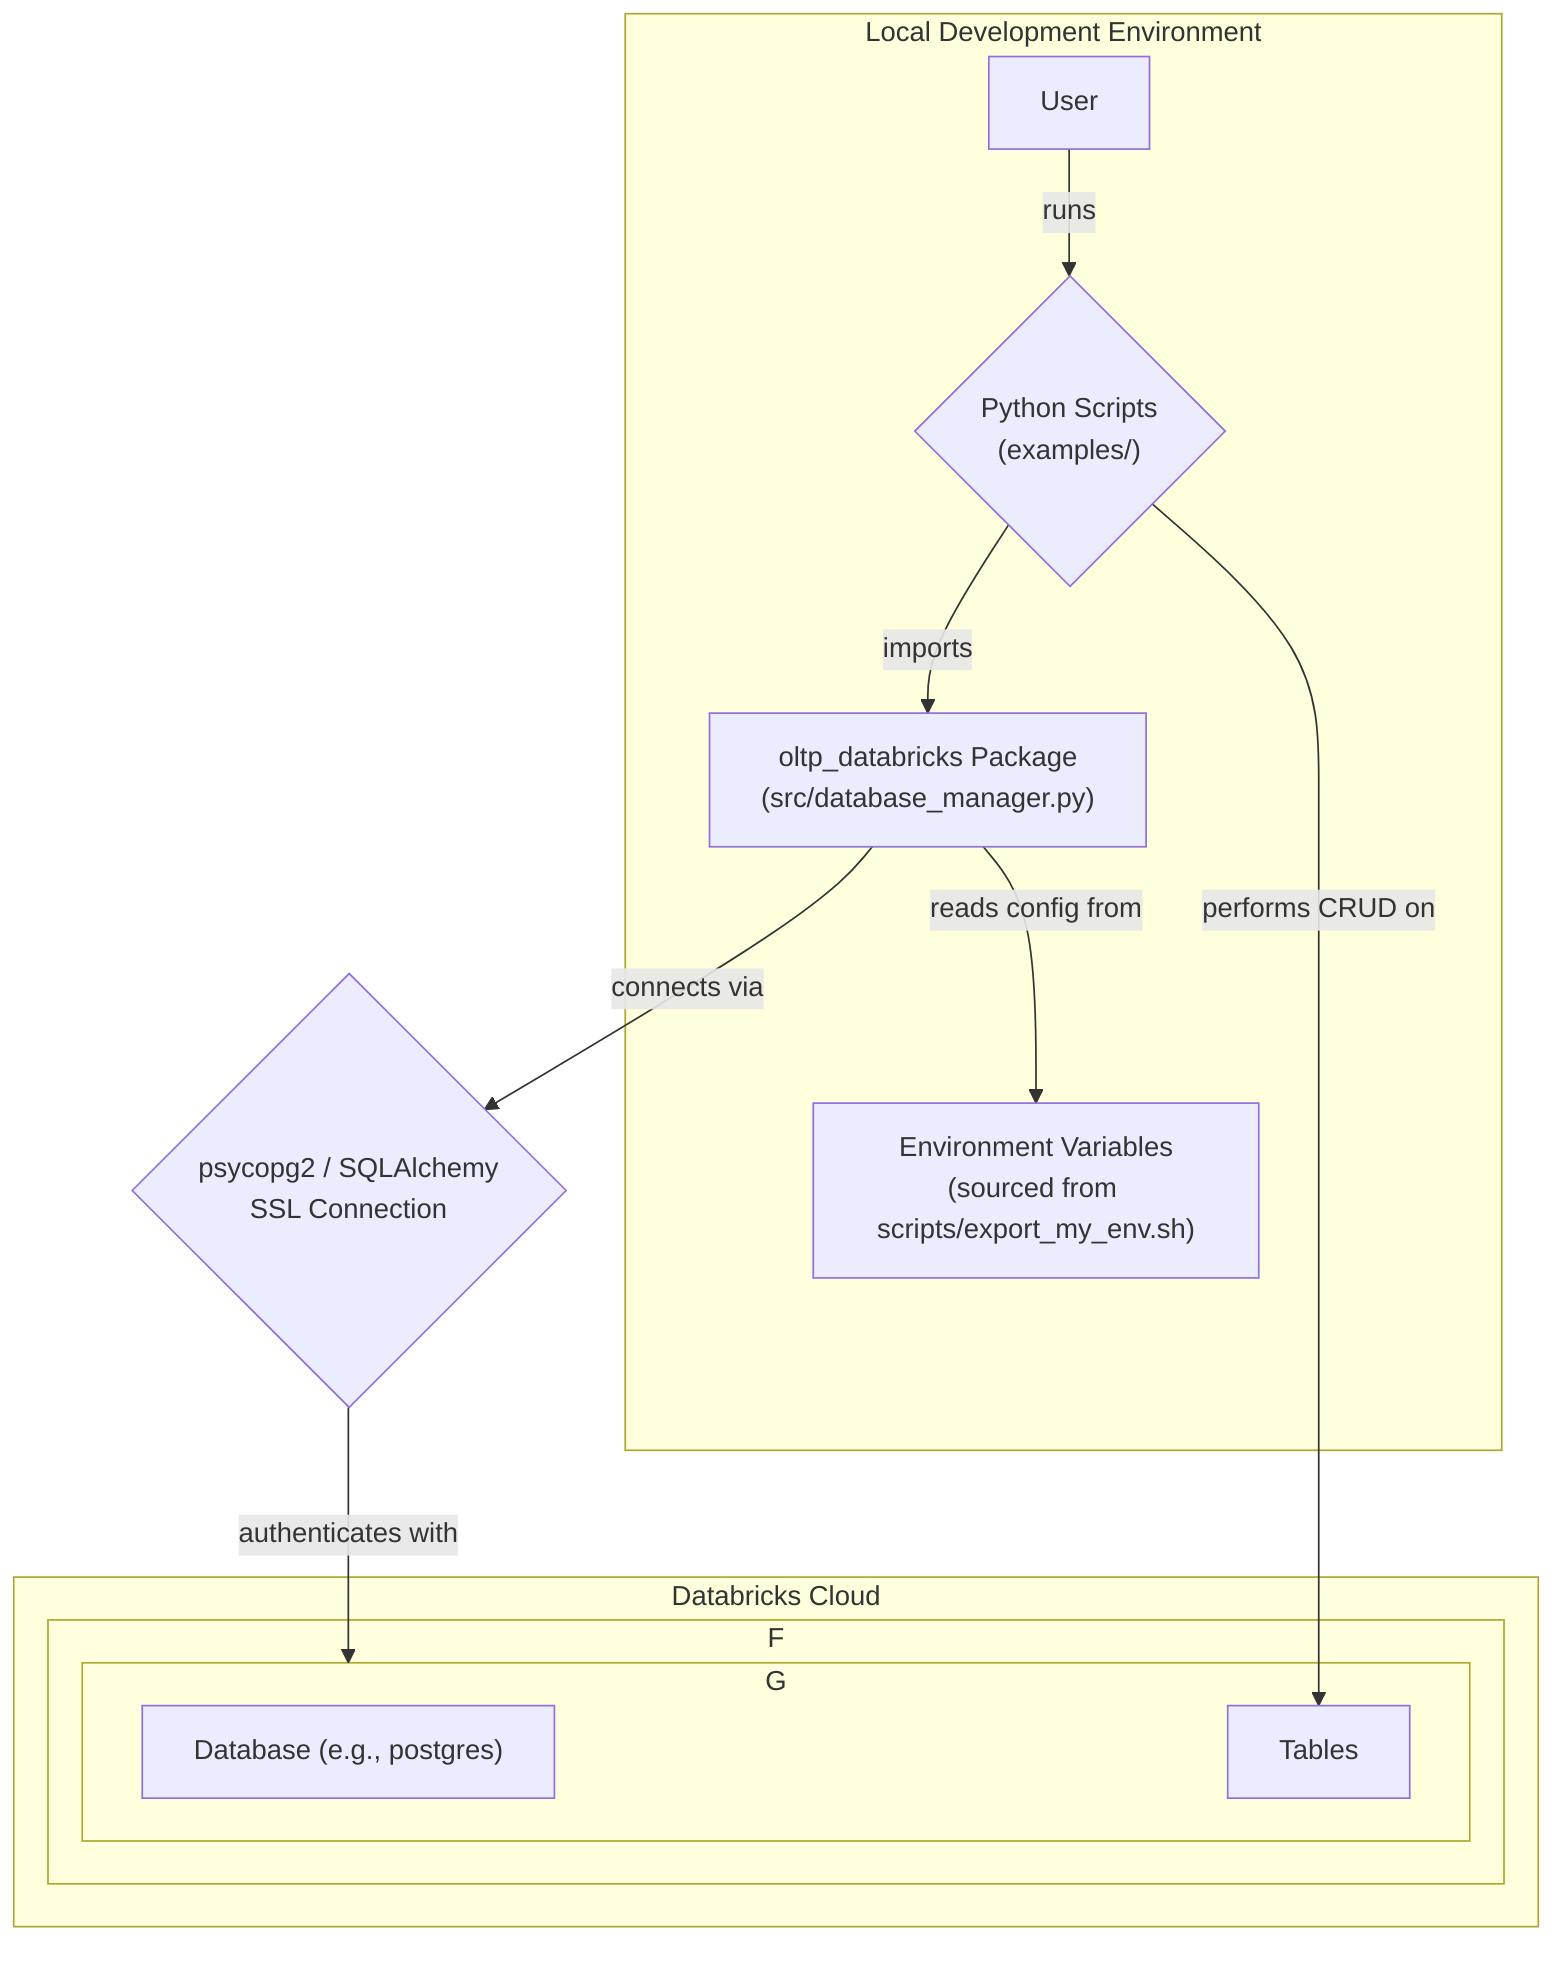 graph TD
    subgraph "Local Development Environment"
        A["User"] -- "runs" --> B{"Python Scripts<br/>(examples/)"}
        B -- "imports" --> C["oltp_databricks Package<br/>(src/database_manager.py)"]
        C -- "reads config from" --> D["Environment Variables<br/>(sourced from scripts/export_my_env.sh)"]
    end

    subgraph "Databricks Cloud"
        F["Databricks Workspace"]
        subgraph F
            G["Lakebase Instance<br/>(Managed PostgreSQL)"]
            subgraph G
                H["Database (e.g., postgres)"]
                I["Tables"]
            end
        end
    end

    C -- "connects via" --> E{"psycopg2 / SQLAlchemy<br/>SSL Connection"}
    E -- "authenticates with" --> G
    B -- "performs CRUD on" --> I